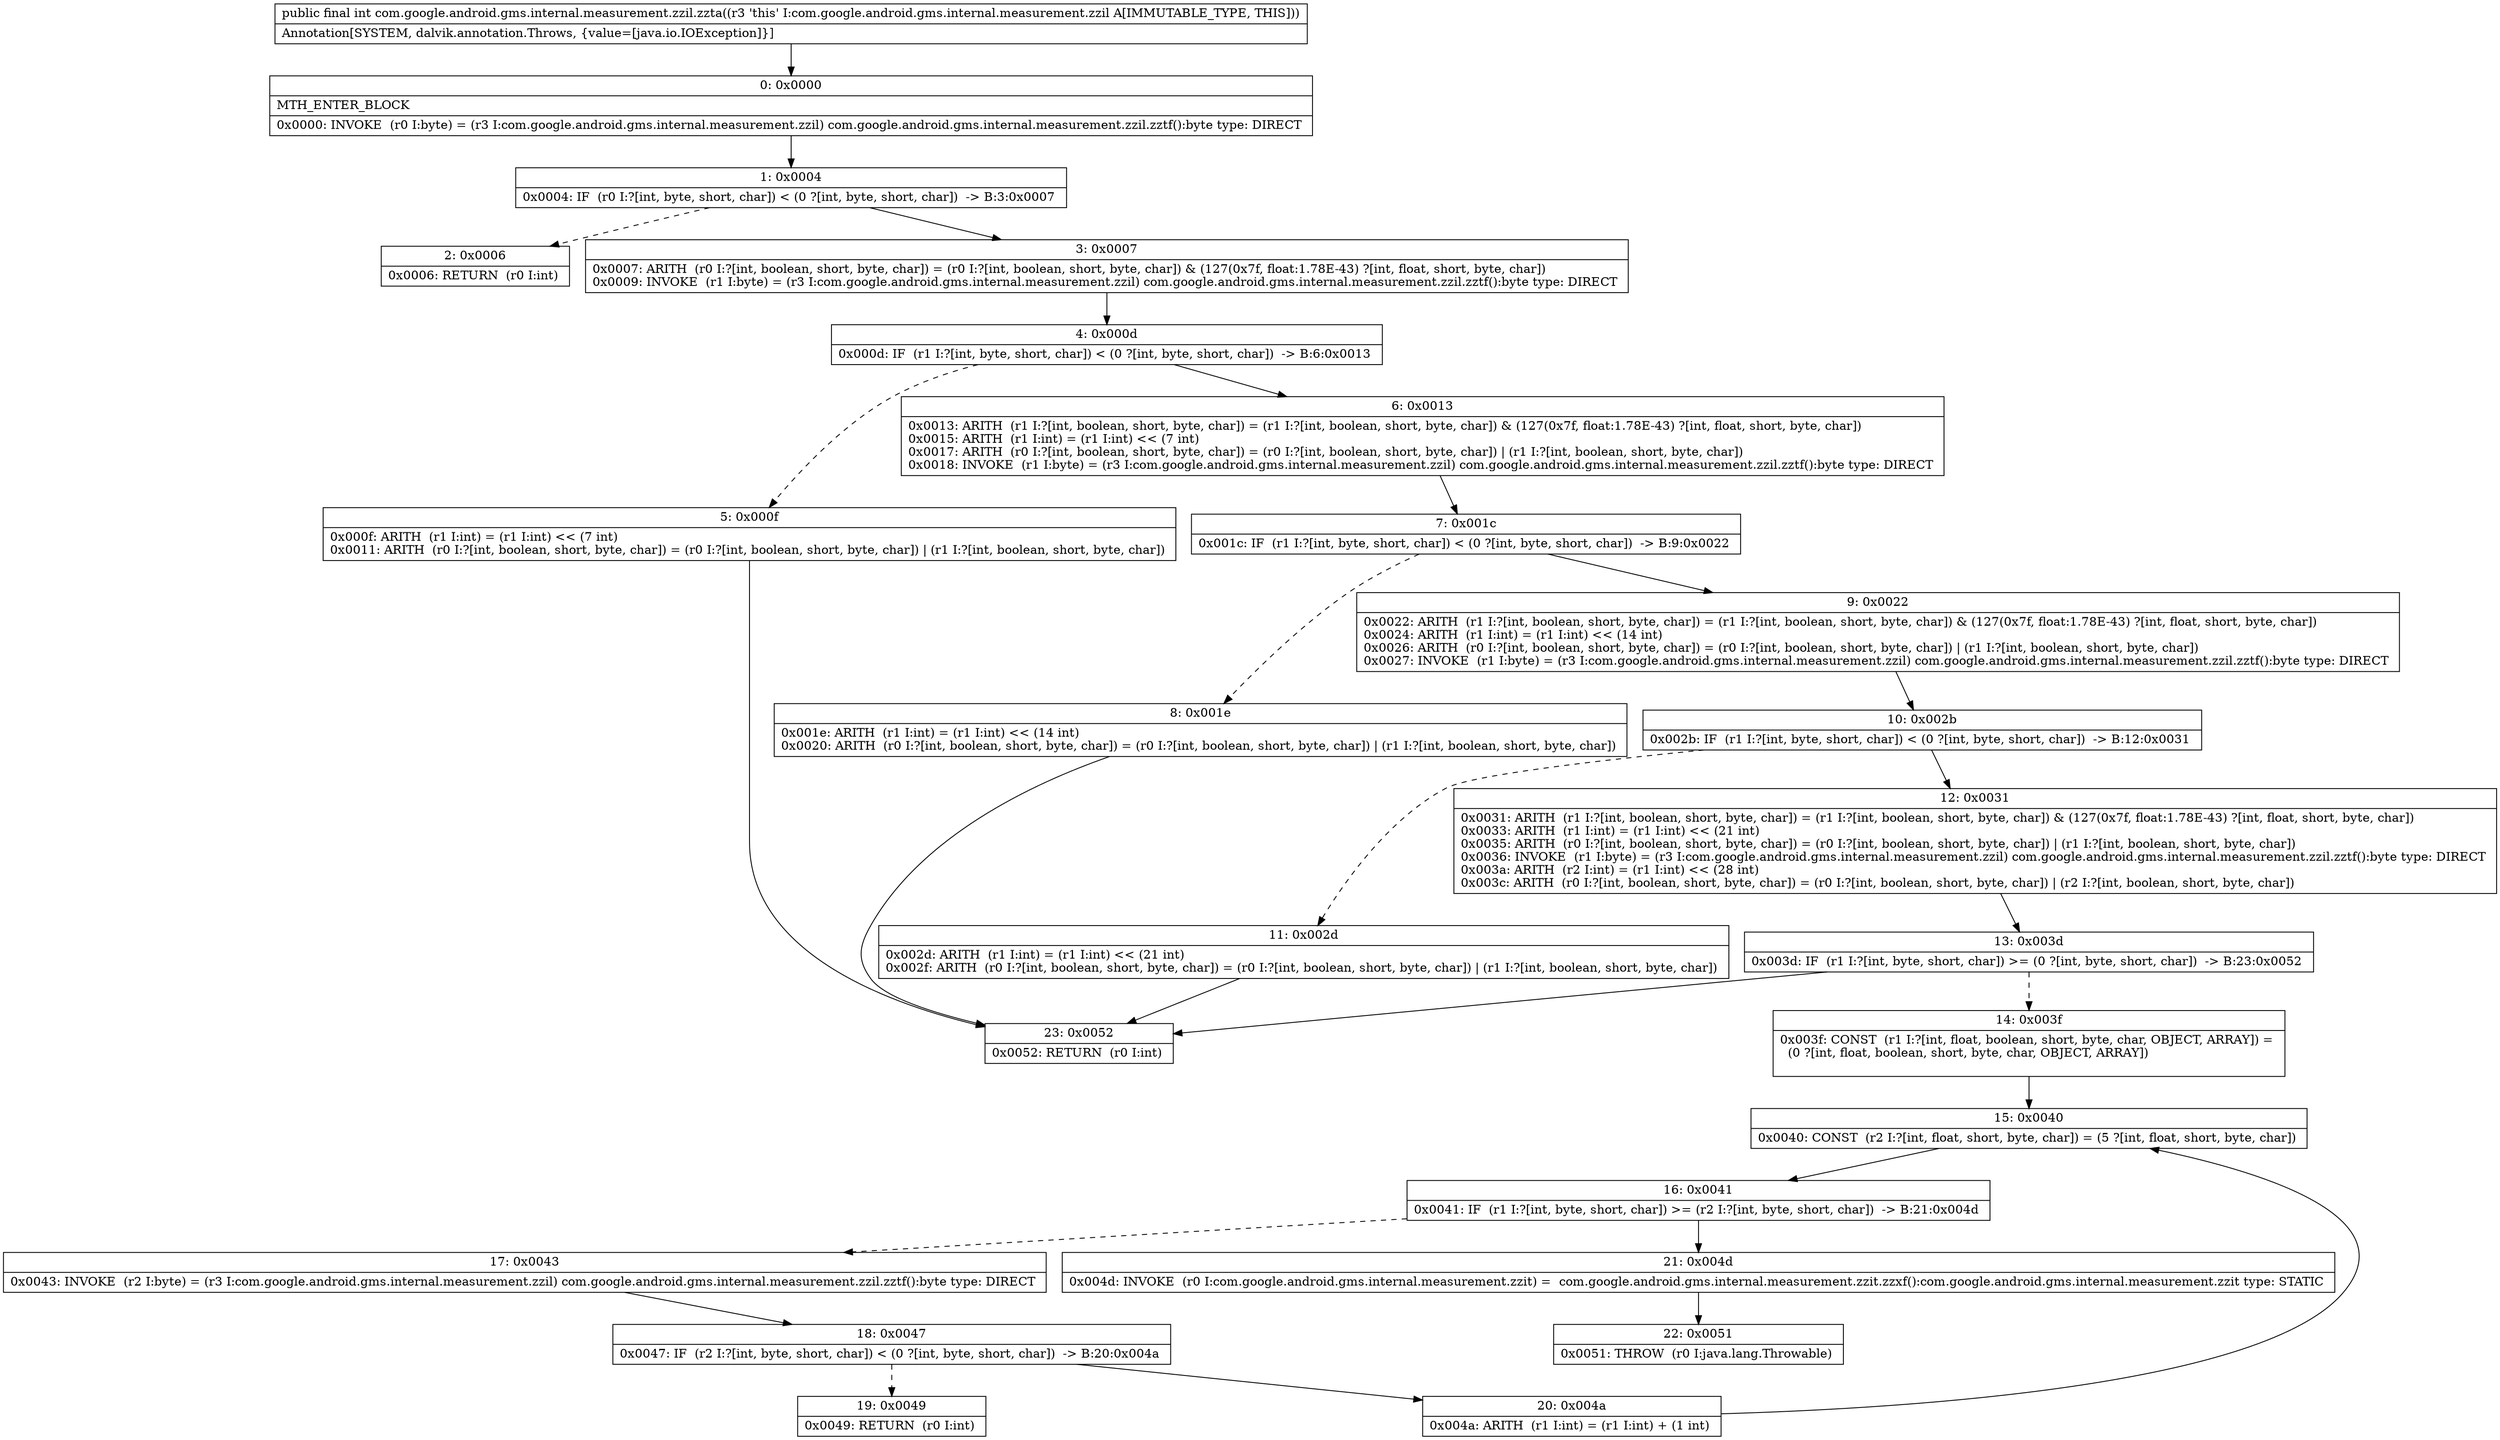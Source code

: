 digraph "CFG forcom.google.android.gms.internal.measurement.zzil.zzta()I" {
Node_0 [shape=record,label="{0\:\ 0x0000|MTH_ENTER_BLOCK\l|0x0000: INVOKE  (r0 I:byte) = (r3 I:com.google.android.gms.internal.measurement.zzil) com.google.android.gms.internal.measurement.zzil.zztf():byte type: DIRECT \l}"];
Node_1 [shape=record,label="{1\:\ 0x0004|0x0004: IF  (r0 I:?[int, byte, short, char]) \< (0 ?[int, byte, short, char])  \-\> B:3:0x0007 \l}"];
Node_2 [shape=record,label="{2\:\ 0x0006|0x0006: RETURN  (r0 I:int) \l}"];
Node_3 [shape=record,label="{3\:\ 0x0007|0x0007: ARITH  (r0 I:?[int, boolean, short, byte, char]) = (r0 I:?[int, boolean, short, byte, char]) & (127(0x7f, float:1.78E\-43) ?[int, float, short, byte, char]) \l0x0009: INVOKE  (r1 I:byte) = (r3 I:com.google.android.gms.internal.measurement.zzil) com.google.android.gms.internal.measurement.zzil.zztf():byte type: DIRECT \l}"];
Node_4 [shape=record,label="{4\:\ 0x000d|0x000d: IF  (r1 I:?[int, byte, short, char]) \< (0 ?[int, byte, short, char])  \-\> B:6:0x0013 \l}"];
Node_5 [shape=record,label="{5\:\ 0x000f|0x000f: ARITH  (r1 I:int) = (r1 I:int) \<\< (7 int) \l0x0011: ARITH  (r0 I:?[int, boolean, short, byte, char]) = (r0 I:?[int, boolean, short, byte, char]) \| (r1 I:?[int, boolean, short, byte, char]) \l}"];
Node_6 [shape=record,label="{6\:\ 0x0013|0x0013: ARITH  (r1 I:?[int, boolean, short, byte, char]) = (r1 I:?[int, boolean, short, byte, char]) & (127(0x7f, float:1.78E\-43) ?[int, float, short, byte, char]) \l0x0015: ARITH  (r1 I:int) = (r1 I:int) \<\< (7 int) \l0x0017: ARITH  (r0 I:?[int, boolean, short, byte, char]) = (r0 I:?[int, boolean, short, byte, char]) \| (r1 I:?[int, boolean, short, byte, char]) \l0x0018: INVOKE  (r1 I:byte) = (r3 I:com.google.android.gms.internal.measurement.zzil) com.google.android.gms.internal.measurement.zzil.zztf():byte type: DIRECT \l}"];
Node_7 [shape=record,label="{7\:\ 0x001c|0x001c: IF  (r1 I:?[int, byte, short, char]) \< (0 ?[int, byte, short, char])  \-\> B:9:0x0022 \l}"];
Node_8 [shape=record,label="{8\:\ 0x001e|0x001e: ARITH  (r1 I:int) = (r1 I:int) \<\< (14 int) \l0x0020: ARITH  (r0 I:?[int, boolean, short, byte, char]) = (r0 I:?[int, boolean, short, byte, char]) \| (r1 I:?[int, boolean, short, byte, char]) \l}"];
Node_9 [shape=record,label="{9\:\ 0x0022|0x0022: ARITH  (r1 I:?[int, boolean, short, byte, char]) = (r1 I:?[int, boolean, short, byte, char]) & (127(0x7f, float:1.78E\-43) ?[int, float, short, byte, char]) \l0x0024: ARITH  (r1 I:int) = (r1 I:int) \<\< (14 int) \l0x0026: ARITH  (r0 I:?[int, boolean, short, byte, char]) = (r0 I:?[int, boolean, short, byte, char]) \| (r1 I:?[int, boolean, short, byte, char]) \l0x0027: INVOKE  (r1 I:byte) = (r3 I:com.google.android.gms.internal.measurement.zzil) com.google.android.gms.internal.measurement.zzil.zztf():byte type: DIRECT \l}"];
Node_10 [shape=record,label="{10\:\ 0x002b|0x002b: IF  (r1 I:?[int, byte, short, char]) \< (0 ?[int, byte, short, char])  \-\> B:12:0x0031 \l}"];
Node_11 [shape=record,label="{11\:\ 0x002d|0x002d: ARITH  (r1 I:int) = (r1 I:int) \<\< (21 int) \l0x002f: ARITH  (r0 I:?[int, boolean, short, byte, char]) = (r0 I:?[int, boolean, short, byte, char]) \| (r1 I:?[int, boolean, short, byte, char]) \l}"];
Node_12 [shape=record,label="{12\:\ 0x0031|0x0031: ARITH  (r1 I:?[int, boolean, short, byte, char]) = (r1 I:?[int, boolean, short, byte, char]) & (127(0x7f, float:1.78E\-43) ?[int, float, short, byte, char]) \l0x0033: ARITH  (r1 I:int) = (r1 I:int) \<\< (21 int) \l0x0035: ARITH  (r0 I:?[int, boolean, short, byte, char]) = (r0 I:?[int, boolean, short, byte, char]) \| (r1 I:?[int, boolean, short, byte, char]) \l0x0036: INVOKE  (r1 I:byte) = (r3 I:com.google.android.gms.internal.measurement.zzil) com.google.android.gms.internal.measurement.zzil.zztf():byte type: DIRECT \l0x003a: ARITH  (r2 I:int) = (r1 I:int) \<\< (28 int) \l0x003c: ARITH  (r0 I:?[int, boolean, short, byte, char]) = (r0 I:?[int, boolean, short, byte, char]) \| (r2 I:?[int, boolean, short, byte, char]) \l}"];
Node_13 [shape=record,label="{13\:\ 0x003d|0x003d: IF  (r1 I:?[int, byte, short, char]) \>= (0 ?[int, byte, short, char])  \-\> B:23:0x0052 \l}"];
Node_14 [shape=record,label="{14\:\ 0x003f|0x003f: CONST  (r1 I:?[int, float, boolean, short, byte, char, OBJECT, ARRAY]) = \l  (0 ?[int, float, boolean, short, byte, char, OBJECT, ARRAY])\l \l}"];
Node_15 [shape=record,label="{15\:\ 0x0040|0x0040: CONST  (r2 I:?[int, float, short, byte, char]) = (5 ?[int, float, short, byte, char]) \l}"];
Node_16 [shape=record,label="{16\:\ 0x0041|0x0041: IF  (r1 I:?[int, byte, short, char]) \>= (r2 I:?[int, byte, short, char])  \-\> B:21:0x004d \l}"];
Node_17 [shape=record,label="{17\:\ 0x0043|0x0043: INVOKE  (r2 I:byte) = (r3 I:com.google.android.gms.internal.measurement.zzil) com.google.android.gms.internal.measurement.zzil.zztf():byte type: DIRECT \l}"];
Node_18 [shape=record,label="{18\:\ 0x0047|0x0047: IF  (r2 I:?[int, byte, short, char]) \< (0 ?[int, byte, short, char])  \-\> B:20:0x004a \l}"];
Node_19 [shape=record,label="{19\:\ 0x0049|0x0049: RETURN  (r0 I:int) \l}"];
Node_20 [shape=record,label="{20\:\ 0x004a|0x004a: ARITH  (r1 I:int) = (r1 I:int) + (1 int) \l}"];
Node_21 [shape=record,label="{21\:\ 0x004d|0x004d: INVOKE  (r0 I:com.google.android.gms.internal.measurement.zzit) =  com.google.android.gms.internal.measurement.zzit.zzxf():com.google.android.gms.internal.measurement.zzit type: STATIC \l}"];
Node_22 [shape=record,label="{22\:\ 0x0051|0x0051: THROW  (r0 I:java.lang.Throwable) \l}"];
Node_23 [shape=record,label="{23\:\ 0x0052|0x0052: RETURN  (r0 I:int) \l}"];
MethodNode[shape=record,label="{public final int com.google.android.gms.internal.measurement.zzil.zzta((r3 'this' I:com.google.android.gms.internal.measurement.zzil A[IMMUTABLE_TYPE, THIS]))  | Annotation[SYSTEM, dalvik.annotation.Throws, \{value=[java.io.IOException]\}]\l}"];
MethodNode -> Node_0;
Node_0 -> Node_1;
Node_1 -> Node_2[style=dashed];
Node_1 -> Node_3;
Node_3 -> Node_4;
Node_4 -> Node_5[style=dashed];
Node_4 -> Node_6;
Node_5 -> Node_23;
Node_6 -> Node_7;
Node_7 -> Node_8[style=dashed];
Node_7 -> Node_9;
Node_8 -> Node_23;
Node_9 -> Node_10;
Node_10 -> Node_11[style=dashed];
Node_10 -> Node_12;
Node_11 -> Node_23;
Node_12 -> Node_13;
Node_13 -> Node_14[style=dashed];
Node_13 -> Node_23;
Node_14 -> Node_15;
Node_15 -> Node_16;
Node_16 -> Node_17[style=dashed];
Node_16 -> Node_21;
Node_17 -> Node_18;
Node_18 -> Node_19[style=dashed];
Node_18 -> Node_20;
Node_20 -> Node_15;
Node_21 -> Node_22;
}

